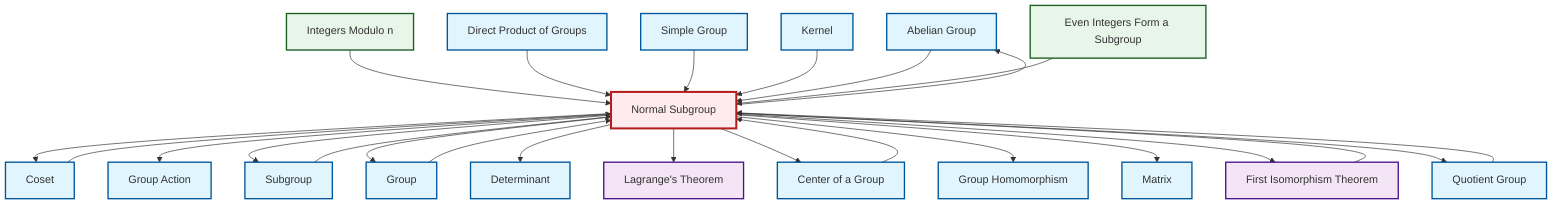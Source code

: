 graph TD
    classDef definition fill:#e1f5fe,stroke:#01579b,stroke-width:2px
    classDef theorem fill:#f3e5f5,stroke:#4a148c,stroke-width:2px
    classDef axiom fill:#fff3e0,stroke:#e65100,stroke-width:2px
    classDef example fill:#e8f5e9,stroke:#1b5e20,stroke-width:2px
    classDef current fill:#ffebee,stroke:#b71c1c,stroke-width:3px
    def-abelian-group["Abelian Group"]:::definition
    thm-lagrange["Lagrange's Theorem"]:::theorem
    def-kernel["Kernel"]:::definition
    def-subgroup["Subgroup"]:::definition
    def-determinant["Determinant"]:::definition
    def-group["Group"]:::definition
    def-center-of-group["Center of a Group"]:::definition
    def-quotient-group["Quotient Group"]:::definition
    thm-first-isomorphism["First Isomorphism Theorem"]:::theorem
    def-direct-product["Direct Product of Groups"]:::definition
    def-normal-subgroup["Normal Subgroup"]:::definition
    def-coset["Coset"]:::definition
    def-group-action["Group Action"]:::definition
    def-homomorphism["Group Homomorphism"]:::definition
    ex-even-integers-subgroup["Even Integers Form a Subgroup"]:::example
    ex-quotient-integers-mod-n["Integers Modulo n"]:::example
    def-matrix["Matrix"]:::definition
    def-simple-group["Simple Group"]:::definition
    def-normal-subgroup --> def-coset
    def-normal-subgroup --> def-group-action
    def-normal-subgroup --> def-abelian-group
    ex-quotient-integers-mod-n --> def-normal-subgroup
    def-direct-product --> def-normal-subgroup
    def-center-of-group --> def-normal-subgroup
    def-quotient-group --> def-normal-subgroup
    def-normal-subgroup --> def-subgroup
    def-coset --> def-normal-subgroup
    def-normal-subgroup --> def-group
    def-normal-subgroup --> def-determinant
    def-normal-subgroup --> thm-lagrange
    def-normal-subgroup --> def-center-of-group
    def-group --> def-normal-subgroup
    def-simple-group --> def-normal-subgroup
    def-normal-subgroup --> def-homomorphism
    def-normal-subgroup --> def-matrix
    def-kernel --> def-normal-subgroup
    def-normal-subgroup --> thm-first-isomorphism
    def-subgroup --> def-normal-subgroup
    def-normal-subgroup --> def-quotient-group
    def-abelian-group --> def-normal-subgroup
    ex-even-integers-subgroup --> def-normal-subgroup
    thm-first-isomorphism --> def-normal-subgroup
    class def-normal-subgroup current